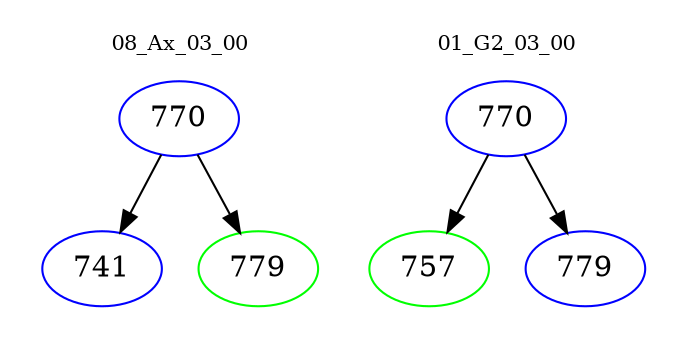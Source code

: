 digraph{
subgraph cluster_0 {
color = white
label = "08_Ax_03_00";
fontsize=10;
T0_770 [label="770", color="blue"]
T0_770 -> T0_741 [color="black"]
T0_741 [label="741", color="blue"]
T0_770 -> T0_779 [color="black"]
T0_779 [label="779", color="green"]
}
subgraph cluster_1 {
color = white
label = "01_G2_03_00";
fontsize=10;
T1_770 [label="770", color="blue"]
T1_770 -> T1_757 [color="black"]
T1_757 [label="757", color="green"]
T1_770 -> T1_779 [color="black"]
T1_779 [label="779", color="blue"]
}
}
